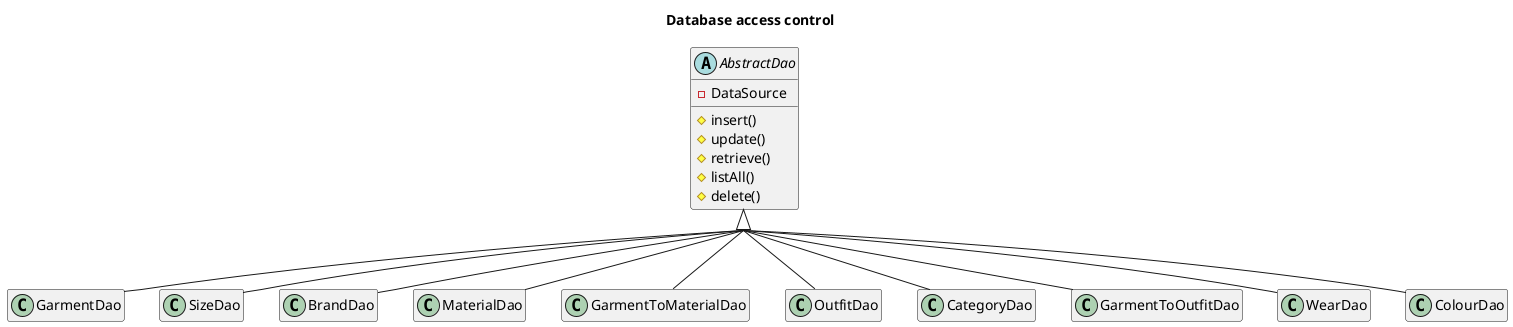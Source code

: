 @startuml ObjectModel
    title Database access control
    
    skinparam groupInheritance 2
    hide empty members
    abstract AbstractDao{
        - DataSource
        # insert()
        # update()
        # retrieve()
        # listAll()
        # delete()
    }
    class GarmentDao extends AbstractDao
    class SizeDao extends AbstractDao
    class BrandDao extends AbstractDao
    class MaterialDao extends AbstractDao
    class GarmentToMaterialDao extends AbstractDao
    class OutfitDao extends AbstractDao
    class CategoryDao extends AbstractDao
    class GarmentToOutfitDao extends AbstractDao
    class WearDao extends AbstractDao
    class ColourDao extends AbstractDao
@enduml